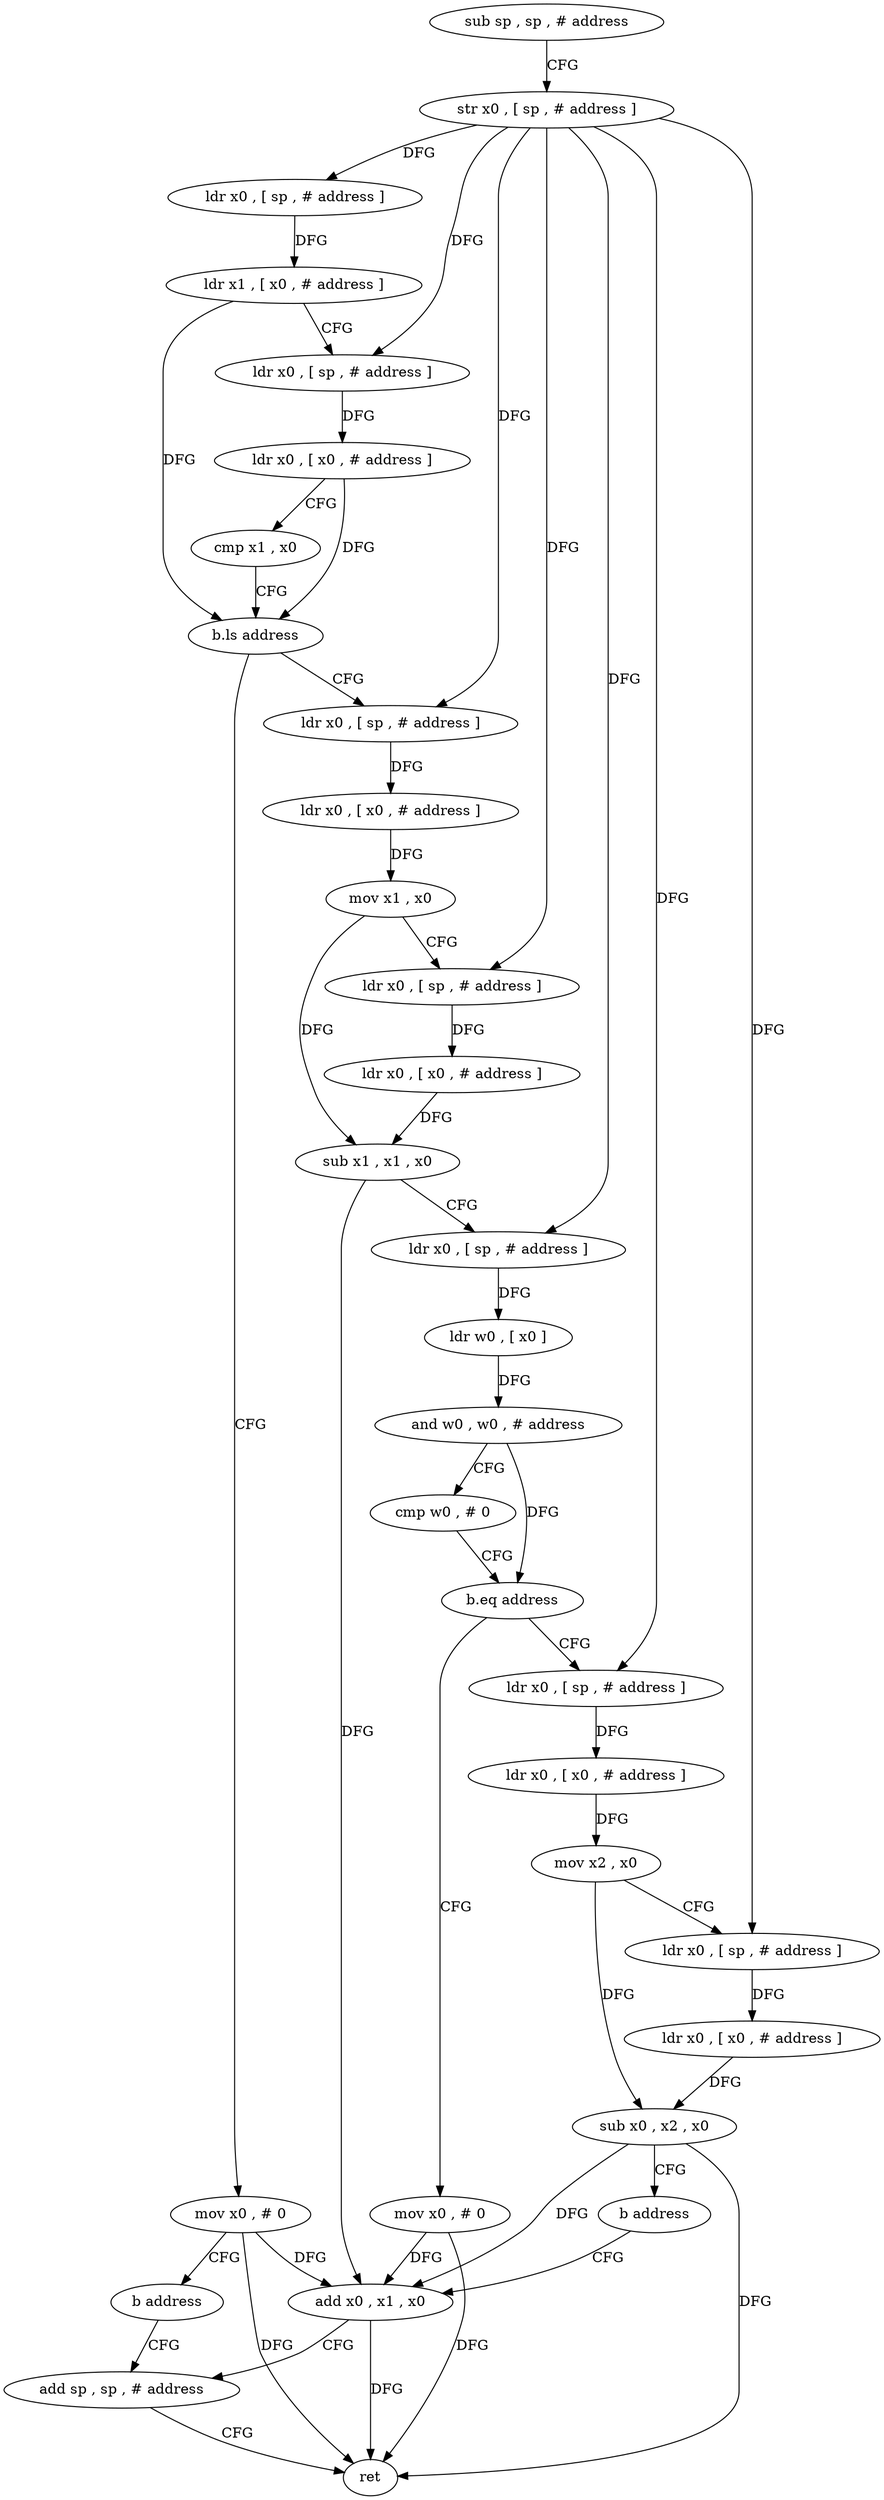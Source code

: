 digraph "func" {
"4226456" [label = "sub sp , sp , # address" ]
"4226460" [label = "str x0 , [ sp , # address ]" ]
"4226464" [label = "ldr x0 , [ sp , # address ]" ]
"4226468" [label = "ldr x1 , [ x0 , # address ]" ]
"4226472" [label = "ldr x0 , [ sp , # address ]" ]
"4226476" [label = "ldr x0 , [ x0 , # address ]" ]
"4226480" [label = "cmp x1 , x0" ]
"4226484" [label = "b.ls address" ]
"4226496" [label = "ldr x0 , [ sp , # address ]" ]
"4226488" [label = "mov x0 , # 0" ]
"4226500" [label = "ldr x0 , [ x0 , # address ]" ]
"4226504" [label = "mov x1 , x0" ]
"4226508" [label = "ldr x0 , [ sp , # address ]" ]
"4226512" [label = "ldr x0 , [ x0 , # address ]" ]
"4226516" [label = "sub x1 , x1 , x0" ]
"4226520" [label = "ldr x0 , [ sp , # address ]" ]
"4226524" [label = "ldr w0 , [ x0 ]" ]
"4226528" [label = "and w0 , w0 , # address" ]
"4226532" [label = "cmp w0 , # 0" ]
"4226536" [label = "b.eq address" ]
"4226568" [label = "mov x0 , # 0" ]
"4226540" [label = "ldr x0 , [ sp , # address ]" ]
"4226492" [label = "b address" ]
"4226576" [label = "add sp , sp , # address" ]
"4226572" [label = "add x0 , x1 , x0" ]
"4226544" [label = "ldr x0 , [ x0 , # address ]" ]
"4226548" [label = "mov x2 , x0" ]
"4226552" [label = "ldr x0 , [ sp , # address ]" ]
"4226556" [label = "ldr x0 , [ x0 , # address ]" ]
"4226560" [label = "sub x0 , x2 , x0" ]
"4226564" [label = "b address" ]
"4226580" [label = "ret" ]
"4226456" -> "4226460" [ label = "CFG" ]
"4226460" -> "4226464" [ label = "DFG" ]
"4226460" -> "4226472" [ label = "DFG" ]
"4226460" -> "4226496" [ label = "DFG" ]
"4226460" -> "4226508" [ label = "DFG" ]
"4226460" -> "4226520" [ label = "DFG" ]
"4226460" -> "4226540" [ label = "DFG" ]
"4226460" -> "4226552" [ label = "DFG" ]
"4226464" -> "4226468" [ label = "DFG" ]
"4226468" -> "4226472" [ label = "CFG" ]
"4226468" -> "4226484" [ label = "DFG" ]
"4226472" -> "4226476" [ label = "DFG" ]
"4226476" -> "4226480" [ label = "CFG" ]
"4226476" -> "4226484" [ label = "DFG" ]
"4226480" -> "4226484" [ label = "CFG" ]
"4226484" -> "4226496" [ label = "CFG" ]
"4226484" -> "4226488" [ label = "CFG" ]
"4226496" -> "4226500" [ label = "DFG" ]
"4226488" -> "4226492" [ label = "CFG" ]
"4226488" -> "4226580" [ label = "DFG" ]
"4226488" -> "4226572" [ label = "DFG" ]
"4226500" -> "4226504" [ label = "DFG" ]
"4226504" -> "4226508" [ label = "CFG" ]
"4226504" -> "4226516" [ label = "DFG" ]
"4226508" -> "4226512" [ label = "DFG" ]
"4226512" -> "4226516" [ label = "DFG" ]
"4226516" -> "4226520" [ label = "CFG" ]
"4226516" -> "4226572" [ label = "DFG" ]
"4226520" -> "4226524" [ label = "DFG" ]
"4226524" -> "4226528" [ label = "DFG" ]
"4226528" -> "4226532" [ label = "CFG" ]
"4226528" -> "4226536" [ label = "DFG" ]
"4226532" -> "4226536" [ label = "CFG" ]
"4226536" -> "4226568" [ label = "CFG" ]
"4226536" -> "4226540" [ label = "CFG" ]
"4226568" -> "4226572" [ label = "DFG" ]
"4226568" -> "4226580" [ label = "DFG" ]
"4226540" -> "4226544" [ label = "DFG" ]
"4226492" -> "4226576" [ label = "CFG" ]
"4226576" -> "4226580" [ label = "CFG" ]
"4226572" -> "4226576" [ label = "CFG" ]
"4226572" -> "4226580" [ label = "DFG" ]
"4226544" -> "4226548" [ label = "DFG" ]
"4226548" -> "4226552" [ label = "CFG" ]
"4226548" -> "4226560" [ label = "DFG" ]
"4226552" -> "4226556" [ label = "DFG" ]
"4226556" -> "4226560" [ label = "DFG" ]
"4226560" -> "4226564" [ label = "CFG" ]
"4226560" -> "4226580" [ label = "DFG" ]
"4226560" -> "4226572" [ label = "DFG" ]
"4226564" -> "4226572" [ label = "CFG" ]
}
